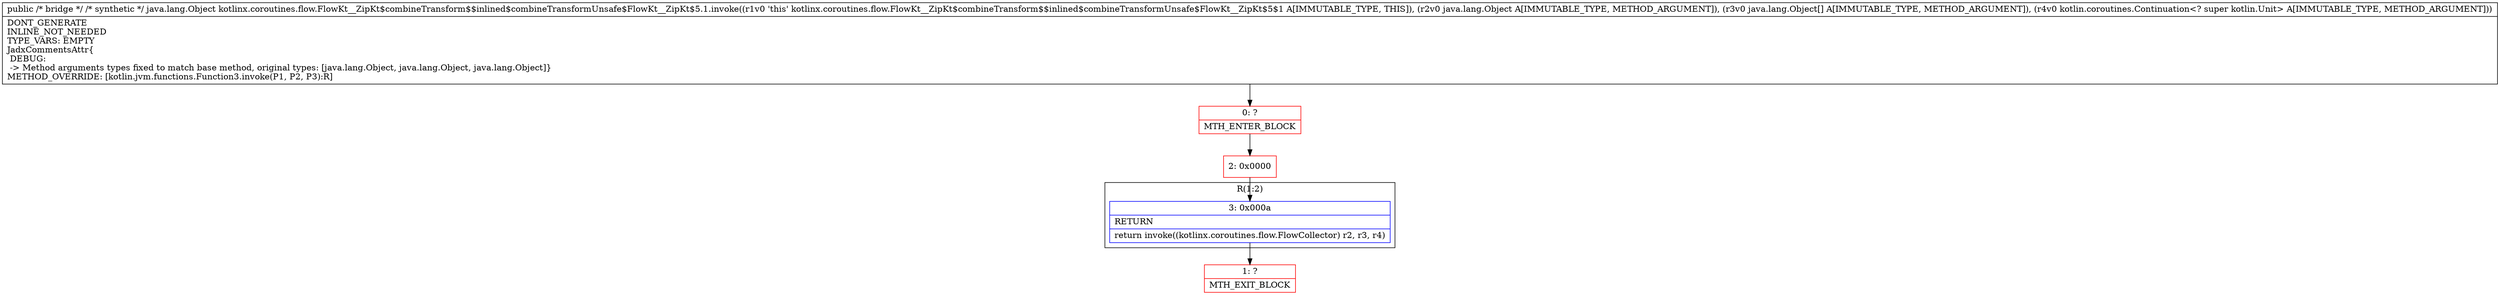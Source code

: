 digraph "CFG forkotlinx.coroutines.flow.FlowKt__ZipKt$combineTransform$$inlined$combineTransformUnsafe$FlowKt__ZipKt$5.1.invoke(Ljava\/lang\/Object;Ljava\/lang\/Object;Ljava\/lang\/Object;)Ljava\/lang\/Object;" {
subgraph cluster_Region_864877603 {
label = "R(1:2)";
node [shape=record,color=blue];
Node_3 [shape=record,label="{3\:\ 0x000a|RETURN\l|return invoke((kotlinx.coroutines.flow.FlowCollector) r2, r3, r4)\l}"];
}
Node_0 [shape=record,color=red,label="{0\:\ ?|MTH_ENTER_BLOCK\l}"];
Node_2 [shape=record,color=red,label="{2\:\ 0x0000}"];
Node_1 [shape=record,color=red,label="{1\:\ ?|MTH_EXIT_BLOCK\l}"];
MethodNode[shape=record,label="{public \/* bridge *\/ \/* synthetic *\/ java.lang.Object kotlinx.coroutines.flow.FlowKt__ZipKt$combineTransform$$inlined$combineTransformUnsafe$FlowKt__ZipKt$5.1.invoke((r1v0 'this' kotlinx.coroutines.flow.FlowKt__ZipKt$combineTransform$$inlined$combineTransformUnsafe$FlowKt__ZipKt$5$1 A[IMMUTABLE_TYPE, THIS]), (r2v0 java.lang.Object A[IMMUTABLE_TYPE, METHOD_ARGUMENT]), (r3v0 java.lang.Object[] A[IMMUTABLE_TYPE, METHOD_ARGUMENT]), (r4v0 kotlin.coroutines.Continuation\<? super kotlin.Unit\> A[IMMUTABLE_TYPE, METHOD_ARGUMENT]))  | DONT_GENERATE\lINLINE_NOT_NEEDED\lTYPE_VARS: EMPTY\lJadxCommentsAttr\{\l DEBUG: \l \-\> Method arguments types fixed to match base method, original types: [java.lang.Object, java.lang.Object, java.lang.Object]\}\lMETHOD_OVERRIDE: [kotlin.jvm.functions.Function3.invoke(P1, P2, P3):R]\l}"];
MethodNode -> Node_0;Node_3 -> Node_1;
Node_0 -> Node_2;
Node_2 -> Node_3;
}

